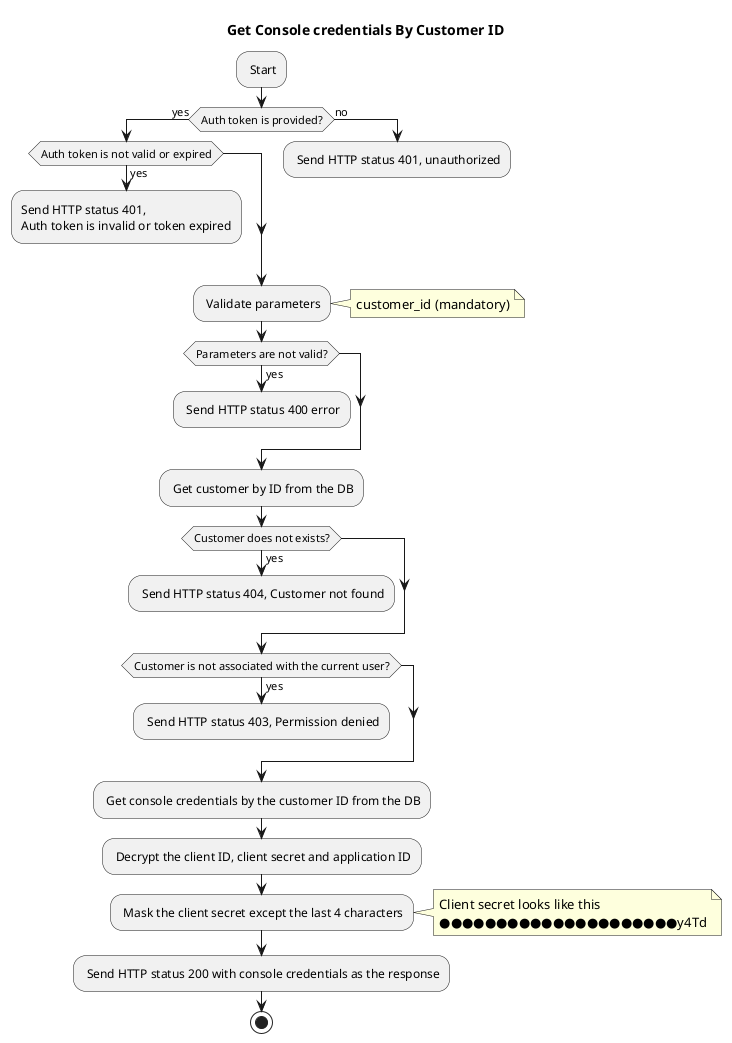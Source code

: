 @startuml Admin getting customer details
title Get Console credentials By Customer ID

: Start;
if (Auth token is provided?) then (yes)
    if (Auth token is not valid or expired) then (yes)
        :Send HTTP status 401,
        Auth token is invalid or token expired;
        kill
    endif
else (no)
    : Send HTTP status 401, unauthorized;
    kill
endif
: Validate parameters;
note right
    customer_id (mandatory)
end note
if (Parameters are not valid?) then (yes)
    : Send HTTP status 400 error;
    kill
endif
: Get customer by ID from the DB;
if (Customer does not exists?) then (yes)
    : Send HTTP status 404, Customer not found;
    kill
endif
if (Customer is not associated with the current user?) then (yes)
    : Send HTTP status 403, Permission denied;
    kill
endif
: Get console credentials by the customer ID from the DB;
: Decrypt the client ID, client secret and application ID;
: Mask the client secret except the last 4 characters;
note right
Client secret looks like this
●●●●●●●●●●●●●●●●●●●●●y4Td
end note
: Send HTTP status 200 with console credentials as the response;
stop
@enduml

